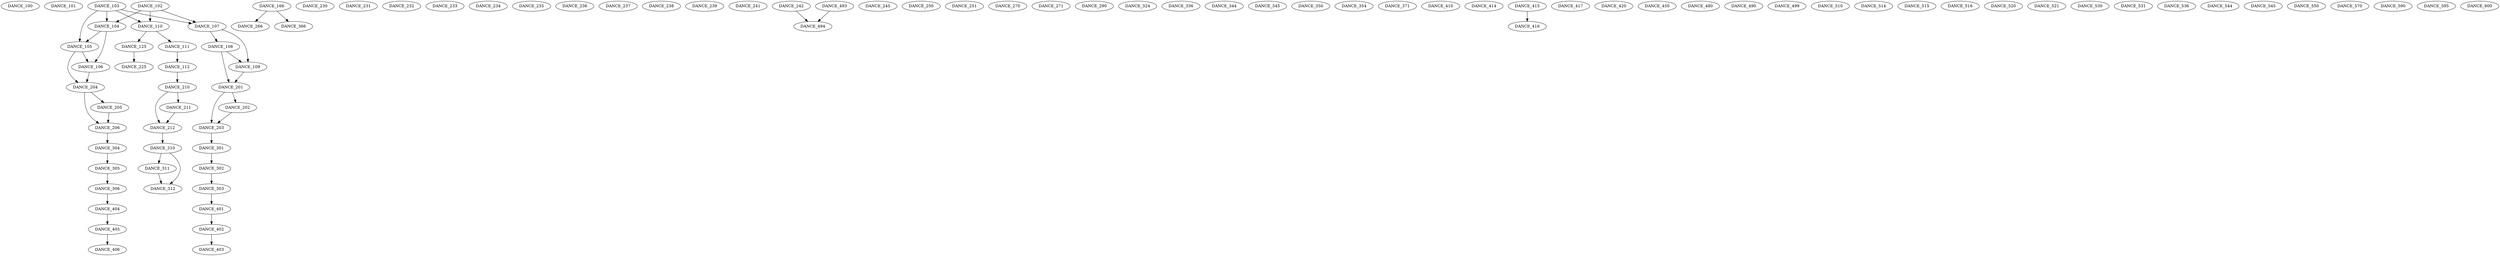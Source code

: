 digraph G {
    DANCE_100;
    DANCE_101;
    DANCE_102;
    DANCE_103;
    edge [color=black];
    DANCE_102 -> DANCE_104;
    DANCE_103 -> DANCE_104;
    edge [color=black];
    DANCE_103 -> DANCE_105;
    DANCE_104 -> DANCE_105;
    edge [color=black];
    DANCE_104 -> DANCE_106;
    DANCE_105 -> DANCE_106;
    edge [color=black];
    DANCE_102 -> DANCE_107;
    DANCE_103 -> DANCE_107;
    edge [color=black];
    DANCE_107 -> DANCE_108;
    edge [color=black];
    DANCE_107 -> DANCE_109;
    DANCE_108 -> DANCE_109;
    edge [color=black];
    DANCE_102 -> DANCE_110;
    DANCE_103 -> DANCE_110;
    edge [color=black];
    DANCE_110 -> DANCE_111;
    edge [color=black];
    DANCE_111 -> DANCE_112;
    edge [color=black];
    DANCE_110 -> DANCE_125;
    DANCE_166;
    edge [color=black];
    DANCE_108 -> DANCE_201;
    DANCE_109 -> DANCE_201;
    edge [color=black];
    DANCE_201 -> DANCE_202;
    edge [color=black];
    DANCE_201 -> DANCE_203;
    DANCE_202 -> DANCE_203;
    edge [color=black];
    DANCE_105 -> DANCE_204;
    DANCE_106 -> DANCE_204;
    edge [color=black];
    DANCE_204 -> DANCE_205;
    edge [color=black];
    DANCE_204 -> DANCE_206;
    DANCE_205 -> DANCE_206;
    edge [color=black];
    DANCE_112 -> DANCE_210;
    edge [color=black];
    DANCE_210 -> DANCE_211;
    edge [color=black];
    DANCE_210 -> DANCE_212;
    DANCE_211 -> DANCE_212;
    edge [color=black];
    DANCE_125 -> DANCE_225;
    DANCE_230;
    DANCE_231;
    DANCE_232;
    DANCE_233;
    DANCE_234;
    DANCE_235;
    DANCE_236;
    DANCE_237;
    DANCE_238;
    DANCE_239;
    DANCE_241;
    DANCE_242;
    DANCE_245;
    DANCE_250;
    DANCE_251;
    edge [color=black];
    DANCE_166 -> DANCE_266;
    DANCE_270;
    DANCE_271;
    DANCE_290;
    edge [color=black];
    DANCE_203 -> DANCE_301;
    edge [color=black];
    DANCE_301 -> DANCE_302;
    edge [color=black];
    DANCE_302 -> DANCE_303;
    edge [color=black];
    DANCE_206 -> DANCE_304;
    edge [color=black];
    DANCE_304 -> DANCE_305;
    edge [color=black];
    DANCE_305 -> DANCE_306;
    edge [color=black];
    DANCE_212 -> DANCE_310;
    edge [color=black];
    DANCE_310 -> DANCE_311;
    edge [color=black];
    DANCE_310 -> DANCE_312;
    DANCE_311 -> DANCE_312;
    DANCE_324;
    DANCE_336;
    DANCE_344;
    DANCE_345;
    DANCE_350;
    DANCE_354;
    edge [color=black];
    DANCE_166 -> DANCE_366;
    DANCE_371;
    edge [color=black];
    DANCE_303 -> DANCE_401;
    edge [color=black];
    DANCE_401 -> DANCE_402;
    edge [color=black];
    DANCE_402 -> DANCE_403;
    edge [color=black];
    DANCE_306 -> DANCE_404;
    edge [color=black];
    DANCE_404 -> DANCE_405;
    edge [color=black];
    DANCE_405 -> DANCE_406;
    DANCE_410;
    DANCE_414;
    DANCE_415;
    edge [color=black];
    DANCE_415 -> DANCE_416;
    DANCE_417;
    DANCE_420;
    DANCE_450;
    DANCE_480;
    DANCE_490;
    DANCE_493;
    edge [color=black];
    DANCE_242 -> DANCE_494;
    DANCE_493 -> DANCE_494;
    DANCE_499;
    DANCE_510;
    DANCE_514;
    DANCE_515;
    DANCE_516;
    DANCE_520;
    DANCE_521;
    DANCE_530;
    DANCE_531;
    DANCE_536;
    DANCE_544;
    DANCE_545;
    DANCE_550;
    DANCE_570;
    DANCE_590;
    DANCE_595;
    DANCE_600;
}

